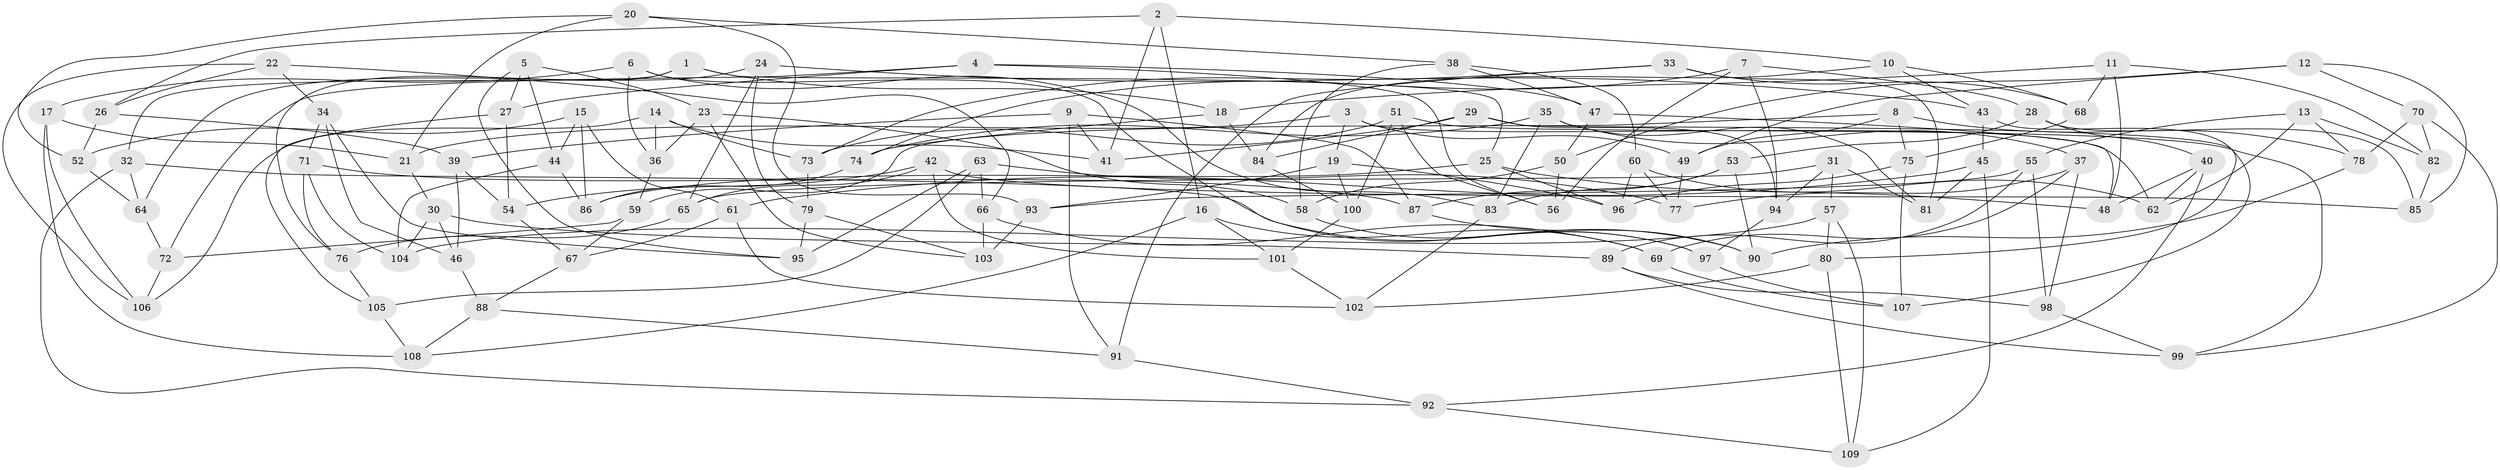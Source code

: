 // Generated by graph-tools (version 1.1) at 2025/59/03/09/25 04:59:15]
// undirected, 109 vertices, 218 edges
graph export_dot {
graph [start="1"]
  node [color=gray90,style=filled];
  1;
  2;
  3;
  4;
  5;
  6;
  7;
  8;
  9;
  10;
  11;
  12;
  13;
  14;
  15;
  16;
  17;
  18;
  19;
  20;
  21;
  22;
  23;
  24;
  25;
  26;
  27;
  28;
  29;
  30;
  31;
  32;
  33;
  34;
  35;
  36;
  37;
  38;
  39;
  40;
  41;
  42;
  43;
  44;
  45;
  46;
  47;
  48;
  49;
  50;
  51;
  52;
  53;
  54;
  55;
  56;
  57;
  58;
  59;
  60;
  61;
  62;
  63;
  64;
  65;
  66;
  67;
  68;
  69;
  70;
  71;
  72;
  73;
  74;
  75;
  76;
  77;
  78;
  79;
  80;
  81;
  82;
  83;
  84;
  85;
  86;
  87;
  88;
  89;
  90;
  91;
  92;
  93;
  94;
  95;
  96;
  97;
  98;
  99;
  100;
  101;
  102;
  103;
  104;
  105;
  106;
  107;
  108;
  109;
  1 -- 76;
  1 -- 32;
  1 -- 25;
  1 -- 18;
  2 -- 16;
  2 -- 41;
  2 -- 26;
  2 -- 10;
  3 -- 62;
  3 -- 19;
  3 -- 21;
  3 -- 49;
  4 -- 72;
  4 -- 27;
  4 -- 47;
  4 -- 56;
  5 -- 44;
  5 -- 95;
  5 -- 23;
  5 -- 27;
  6 -- 83;
  6 -- 17;
  6 -- 97;
  6 -- 36;
  7 -- 74;
  7 -- 56;
  7 -- 28;
  7 -- 94;
  8 -- 78;
  8 -- 59;
  8 -- 49;
  8 -- 75;
  9 -- 41;
  9 -- 39;
  9 -- 87;
  9 -- 91;
  10 -- 43;
  10 -- 84;
  10 -- 68;
  11 -- 48;
  11 -- 68;
  11 -- 18;
  11 -- 82;
  12 -- 50;
  12 -- 49;
  12 -- 85;
  12 -- 70;
  13 -- 62;
  13 -- 78;
  13 -- 82;
  13 -- 55;
  14 -- 36;
  14 -- 41;
  14 -- 106;
  14 -- 73;
  15 -- 44;
  15 -- 61;
  15 -- 86;
  15 -- 52;
  16 -- 101;
  16 -- 108;
  16 -- 69;
  17 -- 108;
  17 -- 21;
  17 -- 106;
  18 -- 74;
  18 -- 84;
  19 -- 93;
  19 -- 100;
  19 -- 96;
  20 -- 93;
  20 -- 52;
  20 -- 21;
  20 -- 38;
  21 -- 30;
  22 -- 34;
  22 -- 106;
  22 -- 66;
  22 -- 26;
  23 -- 103;
  23 -- 58;
  23 -- 36;
  24 -- 79;
  24 -- 65;
  24 -- 64;
  24 -- 43;
  25 -- 96;
  25 -- 48;
  25 -- 86;
  26 -- 39;
  26 -- 52;
  27 -- 105;
  27 -- 54;
  28 -- 85;
  28 -- 53;
  28 -- 40;
  29 -- 94;
  29 -- 84;
  29 -- 41;
  29 -- 107;
  30 -- 89;
  30 -- 104;
  30 -- 46;
  31 -- 57;
  31 -- 81;
  31 -- 65;
  31 -- 94;
  32 -- 64;
  32 -- 90;
  32 -- 92;
  33 -- 73;
  33 -- 81;
  33 -- 68;
  33 -- 91;
  34 -- 71;
  34 -- 46;
  34 -- 95;
  35 -- 83;
  35 -- 74;
  35 -- 81;
  35 -- 37;
  36 -- 59;
  37 -- 98;
  37 -- 77;
  37 -- 69;
  38 -- 58;
  38 -- 47;
  38 -- 60;
  39 -- 54;
  39 -- 46;
  40 -- 48;
  40 -- 92;
  40 -- 62;
  42 -- 101;
  42 -- 85;
  42 -- 54;
  42 -- 65;
  43 -- 80;
  43 -- 45;
  44 -- 104;
  44 -- 86;
  45 -- 61;
  45 -- 109;
  45 -- 81;
  46 -- 88;
  47 -- 50;
  47 -- 48;
  49 -- 77;
  50 -- 58;
  50 -- 56;
  51 -- 73;
  51 -- 56;
  51 -- 99;
  51 -- 100;
  52 -- 64;
  53 -- 87;
  53 -- 90;
  53 -- 83;
  54 -- 67;
  55 -- 98;
  55 -- 89;
  55 -- 93;
  57 -- 80;
  57 -- 104;
  57 -- 109;
  58 -- 97;
  59 -- 72;
  59 -- 67;
  60 -- 77;
  60 -- 96;
  60 -- 62;
  61 -- 67;
  61 -- 102;
  63 -- 95;
  63 -- 105;
  63 -- 66;
  63 -- 77;
  64 -- 72;
  65 -- 76;
  66 -- 103;
  66 -- 69;
  67 -- 88;
  68 -- 75;
  69 -- 107;
  70 -- 82;
  70 -- 78;
  70 -- 99;
  71 -- 104;
  71 -- 87;
  71 -- 76;
  72 -- 106;
  73 -- 79;
  74 -- 86;
  75 -- 107;
  75 -- 96;
  76 -- 105;
  78 -- 90;
  79 -- 103;
  79 -- 95;
  80 -- 102;
  80 -- 109;
  82 -- 85;
  83 -- 102;
  84 -- 100;
  87 -- 90;
  88 -- 108;
  88 -- 91;
  89 -- 98;
  89 -- 99;
  91 -- 92;
  92 -- 109;
  93 -- 103;
  94 -- 97;
  97 -- 107;
  98 -- 99;
  100 -- 101;
  101 -- 102;
  105 -- 108;
}
